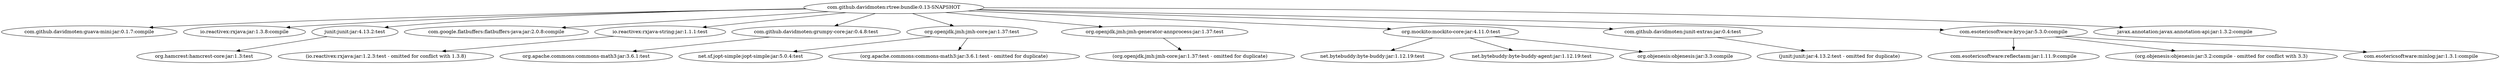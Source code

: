 digraph davidmoten__rtree {
	"com.github.davidmoten:rtree:bundle:0.13-SNAPSHOT" -> "com.github.davidmoten:guava-mini:jar:0.1.7:compile" ; 
	"com.github.davidmoten:rtree:bundle:0.13-SNAPSHOT" -> "io.reactivex:rxjava:jar:1.3.8:compile" ; 
	"com.github.davidmoten:rtree:bundle:0.13-SNAPSHOT" -> "junit:junit:jar:4.13.2:test" ; 
	"com.github.davidmoten:rtree:bundle:0.13-SNAPSHOT" -> "com.google.flatbuffers:flatbuffers-java:jar:2.0.8:compile" ; 
	"com.github.davidmoten:rtree:bundle:0.13-SNAPSHOT" -> "io.reactivex:rxjava-string:jar:1.1.1:test" ; 
	"com.github.davidmoten:rtree:bundle:0.13-SNAPSHOT" -> "com.github.davidmoten:grumpy-core:jar:0.4.8:test" ; 
	"com.github.davidmoten:rtree:bundle:0.13-SNAPSHOT" -> "org.openjdk.jmh:jmh-core:jar:1.37:test" ; 
	"com.github.davidmoten:rtree:bundle:0.13-SNAPSHOT" -> "org.openjdk.jmh:jmh-generator-annprocess:jar:1.37:test" ; 
	"com.github.davidmoten:rtree:bundle:0.13-SNAPSHOT" -> "org.mockito:mockito-core:jar:4.11.0:test" ; 
	"com.github.davidmoten:rtree:bundle:0.13-SNAPSHOT" -> "com.github.davidmoten:junit-extras:jar:0.4:test" ; 
	"com.github.davidmoten:rtree:bundle:0.13-SNAPSHOT" -> "com.esotericsoftware:kryo:jar:5.3.0:compile" ; 
	"com.github.davidmoten:rtree:bundle:0.13-SNAPSHOT" -> "javax.annotation:javax.annotation-api:jar:1.3.2:compile" ; 
	"junit:junit:jar:4.13.2:test" -> "org.hamcrest:hamcrest-core:jar:1.3:test" ; 
	"io.reactivex:rxjava-string:jar:1.1.1:test" -> "(io.reactivex:rxjava:jar:1.2.3:test - omitted for conflict with 1.3.8)" ; 
	"com.github.davidmoten:grumpy-core:jar:0.4.8:test" -> "org.apache.commons:commons-math3:jar:3.6.1:test" ; 
	"org.openjdk.jmh:jmh-core:jar:1.37:test" -> "net.sf.jopt-simple:jopt-simple:jar:5.0.4:test" ; 
	"org.openjdk.jmh:jmh-core:jar:1.37:test" -> "(org.apache.commons:commons-math3:jar:3.6.1:test - omitted for duplicate)" ; 
	"org.openjdk.jmh:jmh-generator-annprocess:jar:1.37:test" -> "(org.openjdk.jmh:jmh-core:jar:1.37:test - omitted for duplicate)" ; 
	"org.mockito:mockito-core:jar:4.11.0:test" -> "net.bytebuddy:byte-buddy:jar:1.12.19:test" ; 
	"org.mockito:mockito-core:jar:4.11.0:test" -> "net.bytebuddy:byte-buddy-agent:jar:1.12.19:test" ; 
	"org.mockito:mockito-core:jar:4.11.0:test" -> "org.objenesis:objenesis:jar:3.3:compile" ; 
	"com.github.davidmoten:junit-extras:jar:0.4:test" -> "(junit:junit:jar:4.13.2:test - omitted for duplicate)" ; 
	"com.esotericsoftware:kryo:jar:5.3.0:compile" -> "com.esotericsoftware:reflectasm:jar:1.11.9:compile" ; 
	"com.esotericsoftware:kryo:jar:5.3.0:compile" -> "(org.objenesis:objenesis:jar:3.2:compile - omitted for conflict with 3.3)" ; 
	"com.esotericsoftware:kryo:jar:5.3.0:compile" -> "com.esotericsoftware:minlog:jar:1.3.1:compile" ; 
}
